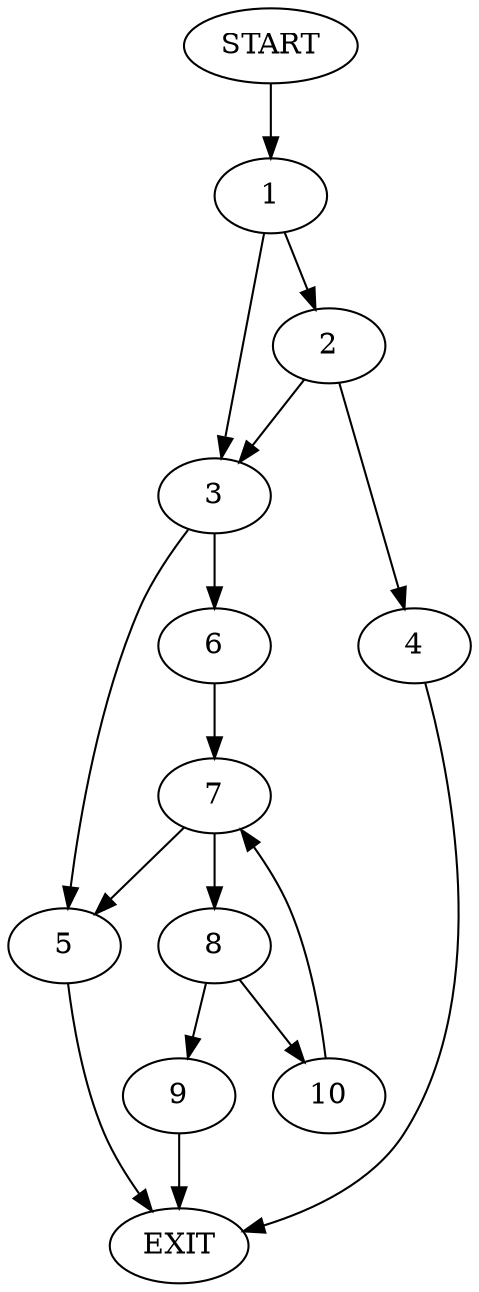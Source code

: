 digraph {
0 [label="START"]
11 [label="EXIT"]
0 -> 1
1 -> 2
1 -> 3
2 -> 4
2 -> 3
3 -> 5
3 -> 6
4 -> 11
6 -> 7
5 -> 11
7 -> 8
7 -> 5
8 -> 9
8 -> 10
9 -> 11
10 -> 7
}
